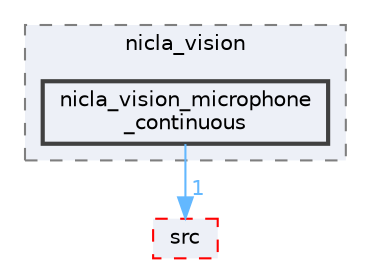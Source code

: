 digraph "Face_Access_inferencing/examples/nicla_vision/nicla_vision_microphone_continuous"
{
 // LATEX_PDF_SIZE
  bgcolor="transparent";
  edge [fontname=Helvetica,fontsize=10,labelfontname=Helvetica,labelfontsize=10];
  node [fontname=Helvetica,fontsize=10,shape=box,height=0.2,width=0.4];
  compound=true
  subgraph clusterdir_bdeed0e3448bb00e9e4eda6119adab23 {
    graph [ bgcolor="#edf0f7", pencolor="grey50", label="nicla_vision", fontname=Helvetica,fontsize=10 style="filled,dashed", URL="dir_bdeed0e3448bb00e9e4eda6119adab23.html",tooltip=""]
  dir_f51a8eca8e085f1086a7cfb13502eea1 [label="nicla_vision_microphone\l_continuous", fillcolor="#edf0f7", color="grey25", style="filled,bold", URL="dir_f51a8eca8e085f1086a7cfb13502eea1.html",tooltip=""];
  }
  dir_a10e16a828caf535b3ccf4484f92e610 [label="src", fillcolor="#edf0f7", color="red", style="filled,dashed", URL="dir_a10e16a828caf535b3ccf4484f92e610.html",tooltip=""];
  dir_f51a8eca8e085f1086a7cfb13502eea1->dir_a10e16a828caf535b3ccf4484f92e610 [headlabel="1", labeldistance=1.5 headhref="dir_000217_000302.html" href="dir_000217_000302.html" color="steelblue1" fontcolor="steelblue1"];
}
